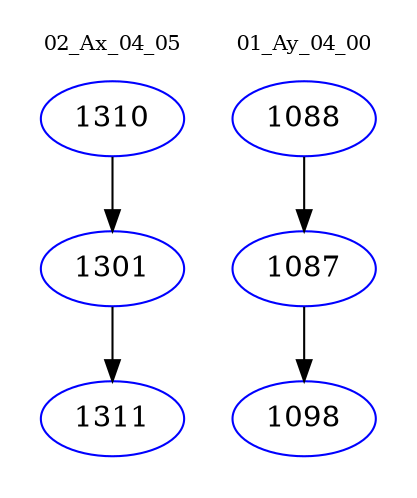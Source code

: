 digraph{
subgraph cluster_0 {
color = white
label = "02_Ax_04_05";
fontsize=10;
T0_1310 [label="1310", color="blue"]
T0_1310 -> T0_1301 [color="black"]
T0_1301 [label="1301", color="blue"]
T0_1301 -> T0_1311 [color="black"]
T0_1311 [label="1311", color="blue"]
}
subgraph cluster_1 {
color = white
label = "01_Ay_04_00";
fontsize=10;
T1_1088 [label="1088", color="blue"]
T1_1088 -> T1_1087 [color="black"]
T1_1087 [label="1087", color="blue"]
T1_1087 -> T1_1098 [color="black"]
T1_1098 [label="1098", color="blue"]
}
}
